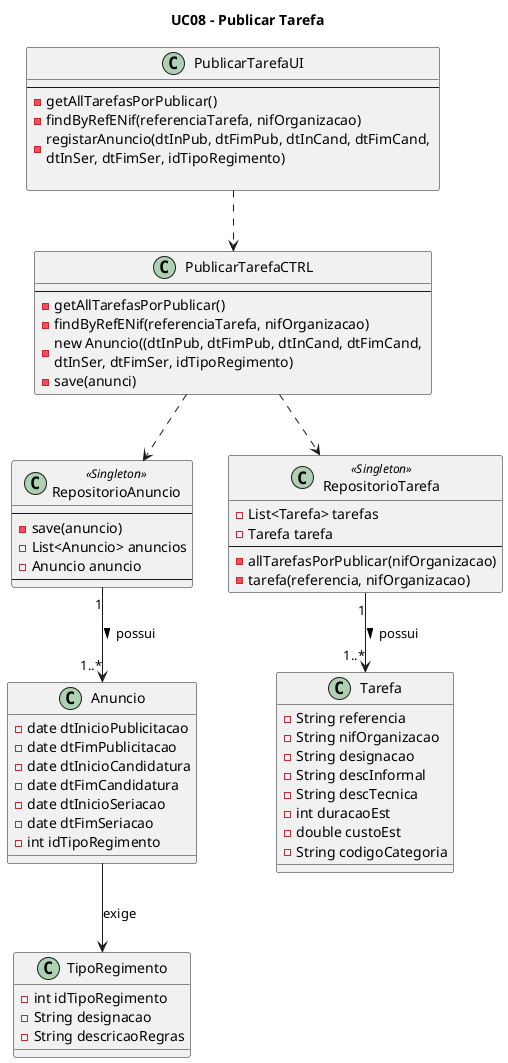 @startuml
title UC08 - Publicar Tarefa

'left to right direction

class PublicarTarefaUI{
    --
    -getAllTarefasPorPublicar()
    -findByRefENif(referenciaTarefa, nifOrganizacao)
    -registarAnuncio(dtInPub, dtFimPub, dtInCand, dtFimCand, \ndtInSer, dtFimSer, idTipoRegimento)
    
}

class PublicarTarefaCTRL{
   --
   -getAllTarefasPorPublicar()
   -findByRefENif(referenciaTarefa, nifOrganizacao)
   -new Anuncio((dtInPub, dtFimPub, dtInCand, dtFimCand, \ndtInSer, dtFimSer, idTipoRegimento)
   -save(anunci)
}

class RepositorioAnuncio {
    --
    -save(anuncio)
}

class Anuncio{
    -date dtInicioPublicitacao
    -date dtFimPublicitacao
    -date dtInicioCandidatura
    -date dtFimCandidatura
    -date dtInicioSeriacao
    -date dtFimSeriacao
    -int idTipoRegimento
}

class Tarefa{
    -String referencia
    -String nifOrganizacao
    -String designacao
    -String descInformal
    -String descTecnica
    -int duracaoEst
    -double custoEst 
    -String codigoCategoria
}

class TipoRegimento{
    -int idTipoRegimento
    -String designacao
    -String descricaoRegras
}

class RepositorioAnuncio <<Singleton>>{
    -List<Anuncio> anuncios
    -Anuncio anuncio
    --
}

class RepositorioTarefa <<Singleton>>{
    -List<Tarefa> tarefas
    -Tarefa tarefa
    --
    -allTarefasPorPublicar(nifOrganizacao)
    -tarefa(referencia, nifOrganizacao)    
}

PublicarTarefaUI ..> PublicarTarefaCTRL
PublicarTarefaCTRL ..> RepositorioTarefa
PublicarTarefaCTRL ..> RepositorioAnuncio

RepositorioTarefa "1" --> "1..*" Tarefa: possui >
RepositorioAnuncio "1" --> "1..*"  Anuncio: possui >
Anuncio --> TipoRegimento: exige

@enduml